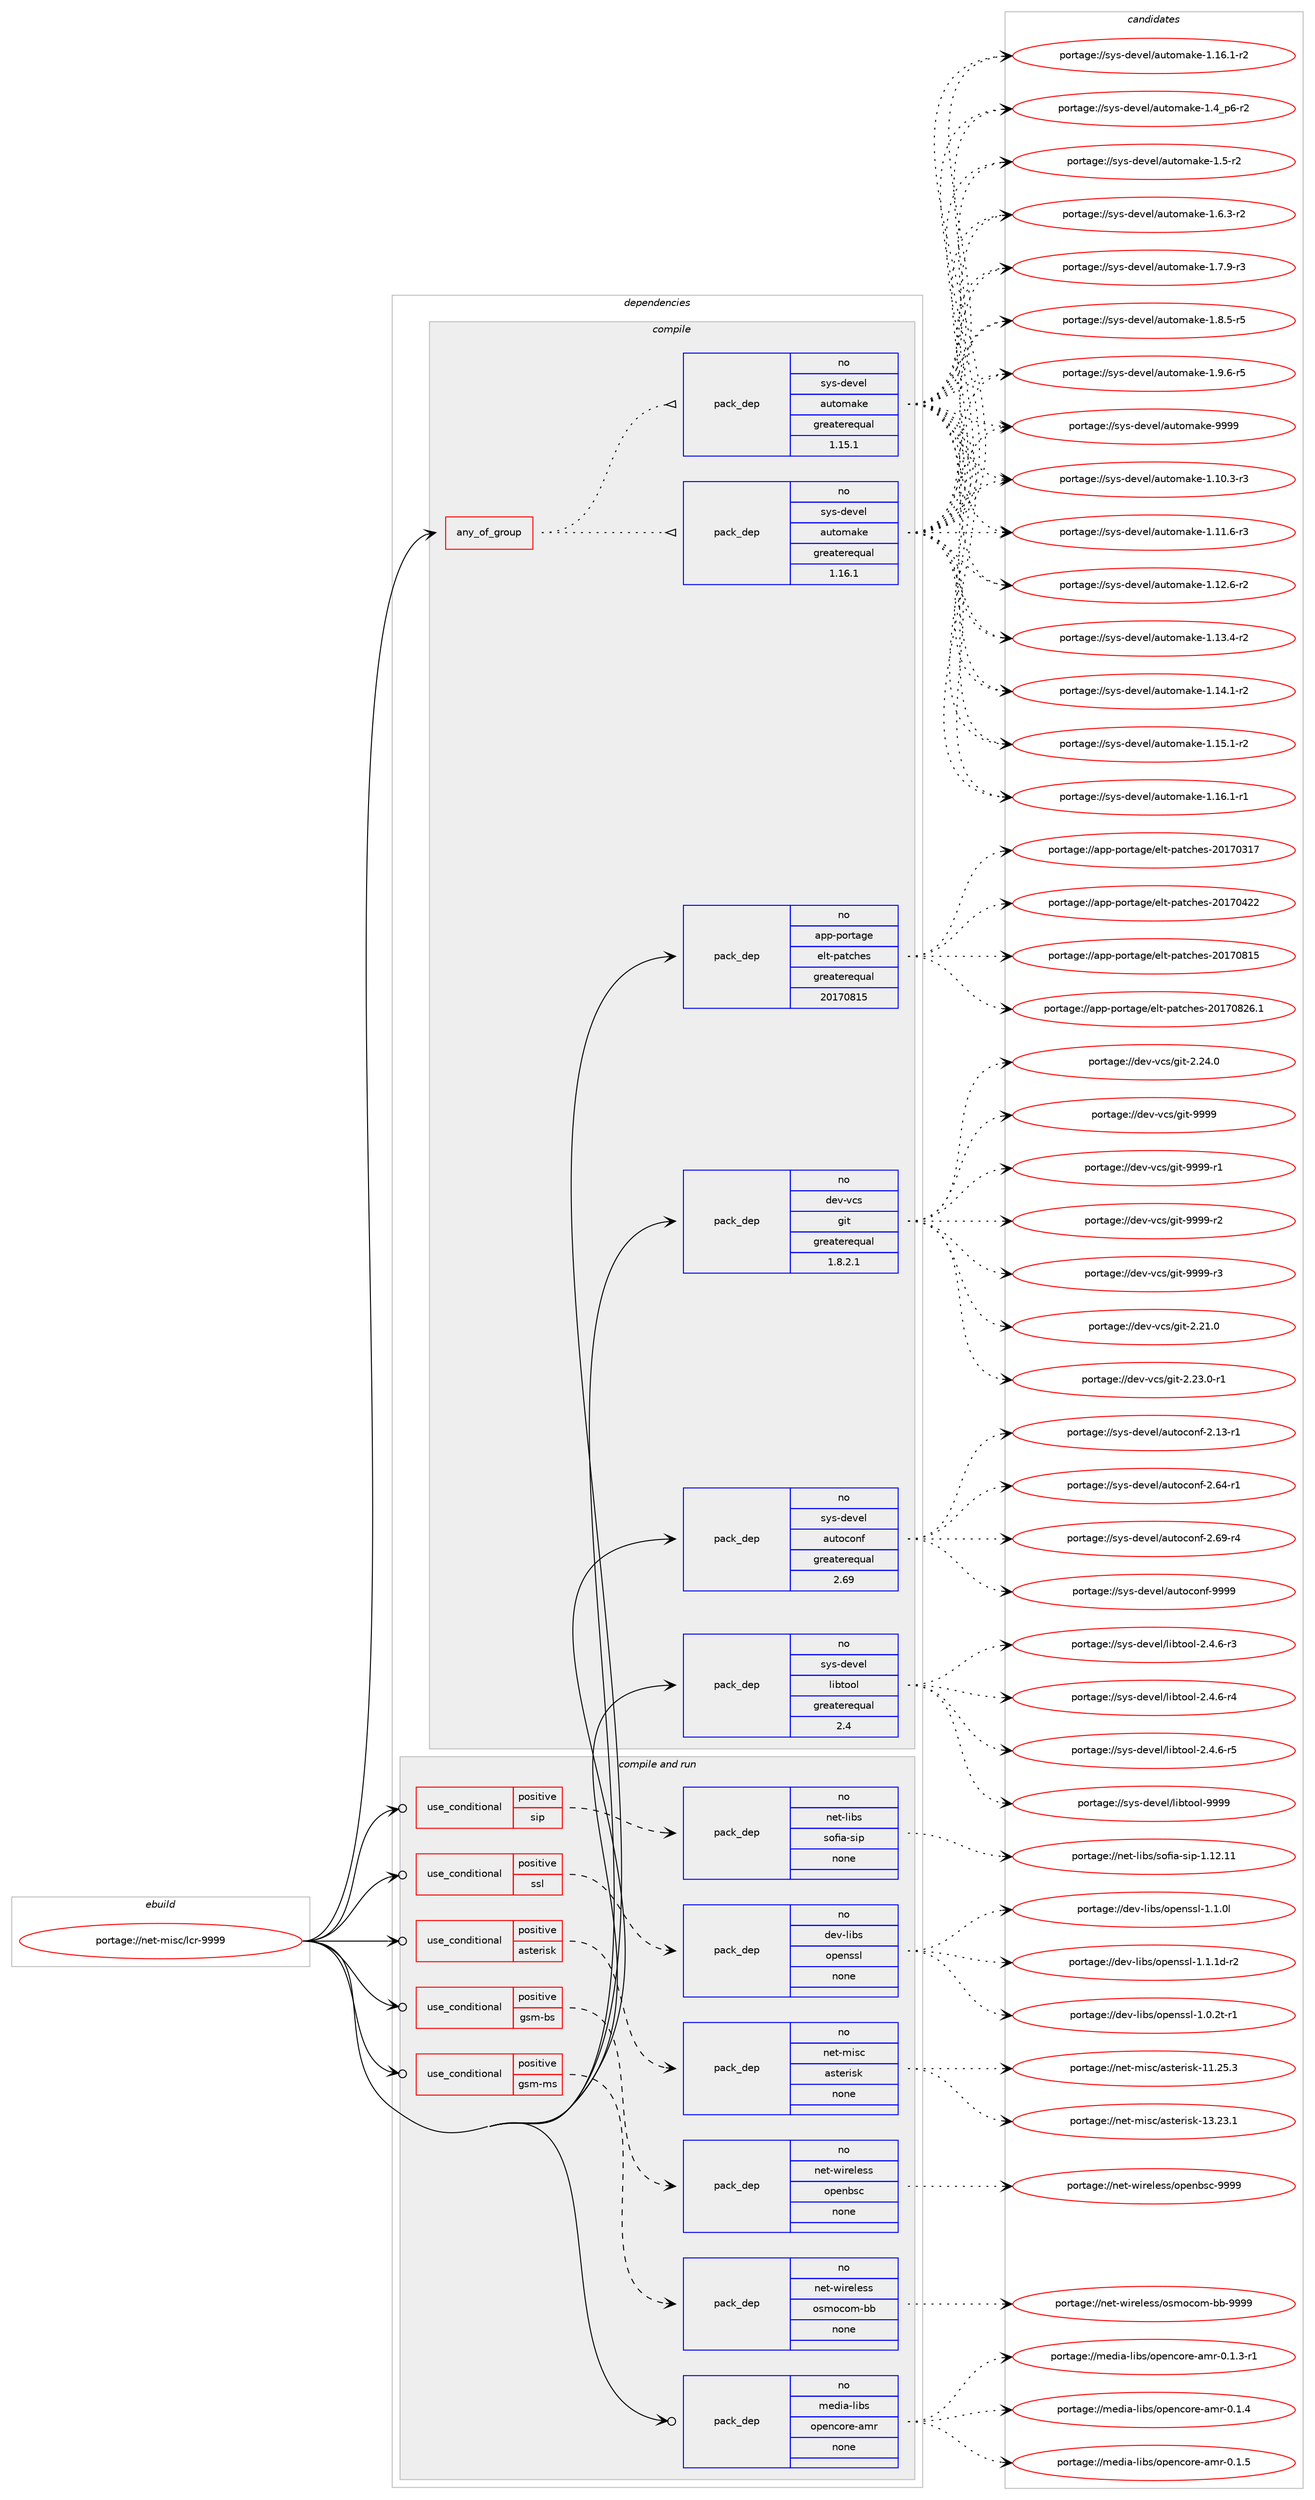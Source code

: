 digraph prolog {

# *************
# Graph options
# *************

newrank=true;
concentrate=true;
compound=true;
graph [rankdir=LR,fontname=Helvetica,fontsize=10,ranksep=1.5];#, ranksep=2.5, nodesep=0.2];
edge  [arrowhead=vee];
node  [fontname=Helvetica,fontsize=10];

# **********
# The ebuild
# **********

subgraph cluster_leftcol {
color=gray;
rank=same;
label=<<i>ebuild</i>>;
id [label="portage://net-misc/lcr-9999", color=red, width=4, href="../net-misc/lcr-9999.svg"];
}

# ****************
# The dependencies
# ****************

subgraph cluster_midcol {
color=gray;
label=<<i>dependencies</i>>;
subgraph cluster_compile {
fillcolor="#eeeeee";
style=filled;
label=<<i>compile</i>>;
subgraph any5949 {
dependency367001 [label=<<TABLE BORDER="0" CELLBORDER="1" CELLSPACING="0" CELLPADDING="4"><TR><TD CELLPADDING="10">any_of_group</TD></TR></TABLE>>, shape=none, color=red];subgraph pack269006 {
dependency367002 [label=<<TABLE BORDER="0" CELLBORDER="1" CELLSPACING="0" CELLPADDING="4" WIDTH="220"><TR><TD ROWSPAN="6" CELLPADDING="30">pack_dep</TD></TR><TR><TD WIDTH="110">no</TD></TR><TR><TD>sys-devel</TD></TR><TR><TD>automake</TD></TR><TR><TD>greaterequal</TD></TR><TR><TD>1.16.1</TD></TR></TABLE>>, shape=none, color=blue];
}
dependency367001:e -> dependency367002:w [weight=20,style="dotted",arrowhead="oinv"];
subgraph pack269007 {
dependency367003 [label=<<TABLE BORDER="0" CELLBORDER="1" CELLSPACING="0" CELLPADDING="4" WIDTH="220"><TR><TD ROWSPAN="6" CELLPADDING="30">pack_dep</TD></TR><TR><TD WIDTH="110">no</TD></TR><TR><TD>sys-devel</TD></TR><TR><TD>automake</TD></TR><TR><TD>greaterequal</TD></TR><TR><TD>1.15.1</TD></TR></TABLE>>, shape=none, color=blue];
}
dependency367001:e -> dependency367003:w [weight=20,style="dotted",arrowhead="oinv"];
}
id:e -> dependency367001:w [weight=20,style="solid",arrowhead="vee"];
subgraph pack269008 {
dependency367004 [label=<<TABLE BORDER="0" CELLBORDER="1" CELLSPACING="0" CELLPADDING="4" WIDTH="220"><TR><TD ROWSPAN="6" CELLPADDING="30">pack_dep</TD></TR><TR><TD WIDTH="110">no</TD></TR><TR><TD>app-portage</TD></TR><TR><TD>elt-patches</TD></TR><TR><TD>greaterequal</TD></TR><TR><TD>20170815</TD></TR></TABLE>>, shape=none, color=blue];
}
id:e -> dependency367004:w [weight=20,style="solid",arrowhead="vee"];
subgraph pack269009 {
dependency367005 [label=<<TABLE BORDER="0" CELLBORDER="1" CELLSPACING="0" CELLPADDING="4" WIDTH="220"><TR><TD ROWSPAN="6" CELLPADDING="30">pack_dep</TD></TR><TR><TD WIDTH="110">no</TD></TR><TR><TD>dev-vcs</TD></TR><TR><TD>git</TD></TR><TR><TD>greaterequal</TD></TR><TR><TD>1.8.2.1</TD></TR></TABLE>>, shape=none, color=blue];
}
id:e -> dependency367005:w [weight=20,style="solid",arrowhead="vee"];
subgraph pack269010 {
dependency367006 [label=<<TABLE BORDER="0" CELLBORDER="1" CELLSPACING="0" CELLPADDING="4" WIDTH="220"><TR><TD ROWSPAN="6" CELLPADDING="30">pack_dep</TD></TR><TR><TD WIDTH="110">no</TD></TR><TR><TD>sys-devel</TD></TR><TR><TD>autoconf</TD></TR><TR><TD>greaterequal</TD></TR><TR><TD>2.69</TD></TR></TABLE>>, shape=none, color=blue];
}
id:e -> dependency367006:w [weight=20,style="solid",arrowhead="vee"];
subgraph pack269011 {
dependency367007 [label=<<TABLE BORDER="0" CELLBORDER="1" CELLSPACING="0" CELLPADDING="4" WIDTH="220"><TR><TD ROWSPAN="6" CELLPADDING="30">pack_dep</TD></TR><TR><TD WIDTH="110">no</TD></TR><TR><TD>sys-devel</TD></TR><TR><TD>libtool</TD></TR><TR><TD>greaterequal</TD></TR><TR><TD>2.4</TD></TR></TABLE>>, shape=none, color=blue];
}
id:e -> dependency367007:w [weight=20,style="solid",arrowhead="vee"];
}
subgraph cluster_compileandrun {
fillcolor="#eeeeee";
style=filled;
label=<<i>compile and run</i>>;
subgraph cond91894 {
dependency367008 [label=<<TABLE BORDER="0" CELLBORDER="1" CELLSPACING="0" CELLPADDING="4"><TR><TD ROWSPAN="3" CELLPADDING="10">use_conditional</TD></TR><TR><TD>positive</TD></TR><TR><TD>asterisk</TD></TR></TABLE>>, shape=none, color=red];
subgraph pack269012 {
dependency367009 [label=<<TABLE BORDER="0" CELLBORDER="1" CELLSPACING="0" CELLPADDING="4" WIDTH="220"><TR><TD ROWSPAN="6" CELLPADDING="30">pack_dep</TD></TR><TR><TD WIDTH="110">no</TD></TR><TR><TD>net-misc</TD></TR><TR><TD>asterisk</TD></TR><TR><TD>none</TD></TR><TR><TD></TD></TR></TABLE>>, shape=none, color=blue];
}
dependency367008:e -> dependency367009:w [weight=20,style="dashed",arrowhead="vee"];
}
id:e -> dependency367008:w [weight=20,style="solid",arrowhead="odotvee"];
subgraph cond91895 {
dependency367010 [label=<<TABLE BORDER="0" CELLBORDER="1" CELLSPACING="0" CELLPADDING="4"><TR><TD ROWSPAN="3" CELLPADDING="10">use_conditional</TD></TR><TR><TD>positive</TD></TR><TR><TD>gsm-bs</TD></TR></TABLE>>, shape=none, color=red];
subgraph pack269013 {
dependency367011 [label=<<TABLE BORDER="0" CELLBORDER="1" CELLSPACING="0" CELLPADDING="4" WIDTH="220"><TR><TD ROWSPAN="6" CELLPADDING="30">pack_dep</TD></TR><TR><TD WIDTH="110">no</TD></TR><TR><TD>net-wireless</TD></TR><TR><TD>openbsc</TD></TR><TR><TD>none</TD></TR><TR><TD></TD></TR></TABLE>>, shape=none, color=blue];
}
dependency367010:e -> dependency367011:w [weight=20,style="dashed",arrowhead="vee"];
}
id:e -> dependency367010:w [weight=20,style="solid",arrowhead="odotvee"];
subgraph cond91896 {
dependency367012 [label=<<TABLE BORDER="0" CELLBORDER="1" CELLSPACING="0" CELLPADDING="4"><TR><TD ROWSPAN="3" CELLPADDING="10">use_conditional</TD></TR><TR><TD>positive</TD></TR><TR><TD>gsm-ms</TD></TR></TABLE>>, shape=none, color=red];
subgraph pack269014 {
dependency367013 [label=<<TABLE BORDER="0" CELLBORDER="1" CELLSPACING="0" CELLPADDING="4" WIDTH="220"><TR><TD ROWSPAN="6" CELLPADDING="30">pack_dep</TD></TR><TR><TD WIDTH="110">no</TD></TR><TR><TD>net-wireless</TD></TR><TR><TD>osmocom-bb</TD></TR><TR><TD>none</TD></TR><TR><TD></TD></TR></TABLE>>, shape=none, color=blue];
}
dependency367012:e -> dependency367013:w [weight=20,style="dashed",arrowhead="vee"];
}
id:e -> dependency367012:w [weight=20,style="solid",arrowhead="odotvee"];
subgraph cond91897 {
dependency367014 [label=<<TABLE BORDER="0" CELLBORDER="1" CELLSPACING="0" CELLPADDING="4"><TR><TD ROWSPAN="3" CELLPADDING="10">use_conditional</TD></TR><TR><TD>positive</TD></TR><TR><TD>sip</TD></TR></TABLE>>, shape=none, color=red];
subgraph pack269015 {
dependency367015 [label=<<TABLE BORDER="0" CELLBORDER="1" CELLSPACING="0" CELLPADDING="4" WIDTH="220"><TR><TD ROWSPAN="6" CELLPADDING="30">pack_dep</TD></TR><TR><TD WIDTH="110">no</TD></TR><TR><TD>net-libs</TD></TR><TR><TD>sofia-sip</TD></TR><TR><TD>none</TD></TR><TR><TD></TD></TR></TABLE>>, shape=none, color=blue];
}
dependency367014:e -> dependency367015:w [weight=20,style="dashed",arrowhead="vee"];
}
id:e -> dependency367014:w [weight=20,style="solid",arrowhead="odotvee"];
subgraph cond91898 {
dependency367016 [label=<<TABLE BORDER="0" CELLBORDER="1" CELLSPACING="0" CELLPADDING="4"><TR><TD ROWSPAN="3" CELLPADDING="10">use_conditional</TD></TR><TR><TD>positive</TD></TR><TR><TD>ssl</TD></TR></TABLE>>, shape=none, color=red];
subgraph pack269016 {
dependency367017 [label=<<TABLE BORDER="0" CELLBORDER="1" CELLSPACING="0" CELLPADDING="4" WIDTH="220"><TR><TD ROWSPAN="6" CELLPADDING="30">pack_dep</TD></TR><TR><TD WIDTH="110">no</TD></TR><TR><TD>dev-libs</TD></TR><TR><TD>openssl</TD></TR><TR><TD>none</TD></TR><TR><TD></TD></TR></TABLE>>, shape=none, color=blue];
}
dependency367016:e -> dependency367017:w [weight=20,style="dashed",arrowhead="vee"];
}
id:e -> dependency367016:w [weight=20,style="solid",arrowhead="odotvee"];
subgraph pack269017 {
dependency367018 [label=<<TABLE BORDER="0" CELLBORDER="1" CELLSPACING="0" CELLPADDING="4" WIDTH="220"><TR><TD ROWSPAN="6" CELLPADDING="30">pack_dep</TD></TR><TR><TD WIDTH="110">no</TD></TR><TR><TD>media-libs</TD></TR><TR><TD>opencore-amr</TD></TR><TR><TD>none</TD></TR><TR><TD></TD></TR></TABLE>>, shape=none, color=blue];
}
id:e -> dependency367018:w [weight=20,style="solid",arrowhead="odotvee"];
}
subgraph cluster_run {
fillcolor="#eeeeee";
style=filled;
label=<<i>run</i>>;
}
}

# **************
# The candidates
# **************

subgraph cluster_choices {
rank=same;
color=gray;
label=<<i>candidates</i>>;

subgraph choice269006 {
color=black;
nodesep=1;
choiceportage11512111545100101118101108479711711611110997107101454946494846514511451 [label="portage://sys-devel/automake-1.10.3-r3", color=red, width=4,href="../sys-devel/automake-1.10.3-r3.svg"];
choiceportage11512111545100101118101108479711711611110997107101454946494946544511451 [label="portage://sys-devel/automake-1.11.6-r3", color=red, width=4,href="../sys-devel/automake-1.11.6-r3.svg"];
choiceportage11512111545100101118101108479711711611110997107101454946495046544511450 [label="portage://sys-devel/automake-1.12.6-r2", color=red, width=4,href="../sys-devel/automake-1.12.6-r2.svg"];
choiceportage11512111545100101118101108479711711611110997107101454946495146524511450 [label="portage://sys-devel/automake-1.13.4-r2", color=red, width=4,href="../sys-devel/automake-1.13.4-r2.svg"];
choiceportage11512111545100101118101108479711711611110997107101454946495246494511450 [label="portage://sys-devel/automake-1.14.1-r2", color=red, width=4,href="../sys-devel/automake-1.14.1-r2.svg"];
choiceportage11512111545100101118101108479711711611110997107101454946495346494511450 [label="portage://sys-devel/automake-1.15.1-r2", color=red, width=4,href="../sys-devel/automake-1.15.1-r2.svg"];
choiceportage11512111545100101118101108479711711611110997107101454946495446494511449 [label="portage://sys-devel/automake-1.16.1-r1", color=red, width=4,href="../sys-devel/automake-1.16.1-r1.svg"];
choiceportage11512111545100101118101108479711711611110997107101454946495446494511450 [label="portage://sys-devel/automake-1.16.1-r2", color=red, width=4,href="../sys-devel/automake-1.16.1-r2.svg"];
choiceportage115121115451001011181011084797117116111109971071014549465295112544511450 [label="portage://sys-devel/automake-1.4_p6-r2", color=red, width=4,href="../sys-devel/automake-1.4_p6-r2.svg"];
choiceportage11512111545100101118101108479711711611110997107101454946534511450 [label="portage://sys-devel/automake-1.5-r2", color=red, width=4,href="../sys-devel/automake-1.5-r2.svg"];
choiceportage115121115451001011181011084797117116111109971071014549465446514511450 [label="portage://sys-devel/automake-1.6.3-r2", color=red, width=4,href="../sys-devel/automake-1.6.3-r2.svg"];
choiceportage115121115451001011181011084797117116111109971071014549465546574511451 [label="portage://sys-devel/automake-1.7.9-r3", color=red, width=4,href="../sys-devel/automake-1.7.9-r3.svg"];
choiceportage115121115451001011181011084797117116111109971071014549465646534511453 [label="portage://sys-devel/automake-1.8.5-r5", color=red, width=4,href="../sys-devel/automake-1.8.5-r5.svg"];
choiceportage115121115451001011181011084797117116111109971071014549465746544511453 [label="portage://sys-devel/automake-1.9.6-r5", color=red, width=4,href="../sys-devel/automake-1.9.6-r5.svg"];
choiceportage115121115451001011181011084797117116111109971071014557575757 [label="portage://sys-devel/automake-9999", color=red, width=4,href="../sys-devel/automake-9999.svg"];
dependency367002:e -> choiceportage11512111545100101118101108479711711611110997107101454946494846514511451:w [style=dotted,weight="100"];
dependency367002:e -> choiceportage11512111545100101118101108479711711611110997107101454946494946544511451:w [style=dotted,weight="100"];
dependency367002:e -> choiceportage11512111545100101118101108479711711611110997107101454946495046544511450:w [style=dotted,weight="100"];
dependency367002:e -> choiceportage11512111545100101118101108479711711611110997107101454946495146524511450:w [style=dotted,weight="100"];
dependency367002:e -> choiceportage11512111545100101118101108479711711611110997107101454946495246494511450:w [style=dotted,weight="100"];
dependency367002:e -> choiceportage11512111545100101118101108479711711611110997107101454946495346494511450:w [style=dotted,weight="100"];
dependency367002:e -> choiceportage11512111545100101118101108479711711611110997107101454946495446494511449:w [style=dotted,weight="100"];
dependency367002:e -> choiceportage11512111545100101118101108479711711611110997107101454946495446494511450:w [style=dotted,weight="100"];
dependency367002:e -> choiceportage115121115451001011181011084797117116111109971071014549465295112544511450:w [style=dotted,weight="100"];
dependency367002:e -> choiceportage11512111545100101118101108479711711611110997107101454946534511450:w [style=dotted,weight="100"];
dependency367002:e -> choiceportage115121115451001011181011084797117116111109971071014549465446514511450:w [style=dotted,weight="100"];
dependency367002:e -> choiceportage115121115451001011181011084797117116111109971071014549465546574511451:w [style=dotted,weight="100"];
dependency367002:e -> choiceportage115121115451001011181011084797117116111109971071014549465646534511453:w [style=dotted,weight="100"];
dependency367002:e -> choiceportage115121115451001011181011084797117116111109971071014549465746544511453:w [style=dotted,weight="100"];
dependency367002:e -> choiceportage115121115451001011181011084797117116111109971071014557575757:w [style=dotted,weight="100"];
}
subgraph choice269007 {
color=black;
nodesep=1;
choiceportage11512111545100101118101108479711711611110997107101454946494846514511451 [label="portage://sys-devel/automake-1.10.3-r3", color=red, width=4,href="../sys-devel/automake-1.10.3-r3.svg"];
choiceportage11512111545100101118101108479711711611110997107101454946494946544511451 [label="portage://sys-devel/automake-1.11.6-r3", color=red, width=4,href="../sys-devel/automake-1.11.6-r3.svg"];
choiceportage11512111545100101118101108479711711611110997107101454946495046544511450 [label="portage://sys-devel/automake-1.12.6-r2", color=red, width=4,href="../sys-devel/automake-1.12.6-r2.svg"];
choiceportage11512111545100101118101108479711711611110997107101454946495146524511450 [label="portage://sys-devel/automake-1.13.4-r2", color=red, width=4,href="../sys-devel/automake-1.13.4-r2.svg"];
choiceportage11512111545100101118101108479711711611110997107101454946495246494511450 [label="portage://sys-devel/automake-1.14.1-r2", color=red, width=4,href="../sys-devel/automake-1.14.1-r2.svg"];
choiceportage11512111545100101118101108479711711611110997107101454946495346494511450 [label="portage://sys-devel/automake-1.15.1-r2", color=red, width=4,href="../sys-devel/automake-1.15.1-r2.svg"];
choiceportage11512111545100101118101108479711711611110997107101454946495446494511449 [label="portage://sys-devel/automake-1.16.1-r1", color=red, width=4,href="../sys-devel/automake-1.16.1-r1.svg"];
choiceportage11512111545100101118101108479711711611110997107101454946495446494511450 [label="portage://sys-devel/automake-1.16.1-r2", color=red, width=4,href="../sys-devel/automake-1.16.1-r2.svg"];
choiceportage115121115451001011181011084797117116111109971071014549465295112544511450 [label="portage://sys-devel/automake-1.4_p6-r2", color=red, width=4,href="../sys-devel/automake-1.4_p6-r2.svg"];
choiceportage11512111545100101118101108479711711611110997107101454946534511450 [label="portage://sys-devel/automake-1.5-r2", color=red, width=4,href="../sys-devel/automake-1.5-r2.svg"];
choiceportage115121115451001011181011084797117116111109971071014549465446514511450 [label="portage://sys-devel/automake-1.6.3-r2", color=red, width=4,href="../sys-devel/automake-1.6.3-r2.svg"];
choiceportage115121115451001011181011084797117116111109971071014549465546574511451 [label="portage://sys-devel/automake-1.7.9-r3", color=red, width=4,href="../sys-devel/automake-1.7.9-r3.svg"];
choiceportage115121115451001011181011084797117116111109971071014549465646534511453 [label="portage://sys-devel/automake-1.8.5-r5", color=red, width=4,href="../sys-devel/automake-1.8.5-r5.svg"];
choiceportage115121115451001011181011084797117116111109971071014549465746544511453 [label="portage://sys-devel/automake-1.9.6-r5", color=red, width=4,href="../sys-devel/automake-1.9.6-r5.svg"];
choiceportage115121115451001011181011084797117116111109971071014557575757 [label="portage://sys-devel/automake-9999", color=red, width=4,href="../sys-devel/automake-9999.svg"];
dependency367003:e -> choiceportage11512111545100101118101108479711711611110997107101454946494846514511451:w [style=dotted,weight="100"];
dependency367003:e -> choiceportage11512111545100101118101108479711711611110997107101454946494946544511451:w [style=dotted,weight="100"];
dependency367003:e -> choiceportage11512111545100101118101108479711711611110997107101454946495046544511450:w [style=dotted,weight="100"];
dependency367003:e -> choiceportage11512111545100101118101108479711711611110997107101454946495146524511450:w [style=dotted,weight="100"];
dependency367003:e -> choiceportage11512111545100101118101108479711711611110997107101454946495246494511450:w [style=dotted,weight="100"];
dependency367003:e -> choiceportage11512111545100101118101108479711711611110997107101454946495346494511450:w [style=dotted,weight="100"];
dependency367003:e -> choiceportage11512111545100101118101108479711711611110997107101454946495446494511449:w [style=dotted,weight="100"];
dependency367003:e -> choiceportage11512111545100101118101108479711711611110997107101454946495446494511450:w [style=dotted,weight="100"];
dependency367003:e -> choiceportage115121115451001011181011084797117116111109971071014549465295112544511450:w [style=dotted,weight="100"];
dependency367003:e -> choiceportage11512111545100101118101108479711711611110997107101454946534511450:w [style=dotted,weight="100"];
dependency367003:e -> choiceportage115121115451001011181011084797117116111109971071014549465446514511450:w [style=dotted,weight="100"];
dependency367003:e -> choiceportage115121115451001011181011084797117116111109971071014549465546574511451:w [style=dotted,weight="100"];
dependency367003:e -> choiceportage115121115451001011181011084797117116111109971071014549465646534511453:w [style=dotted,weight="100"];
dependency367003:e -> choiceportage115121115451001011181011084797117116111109971071014549465746544511453:w [style=dotted,weight="100"];
dependency367003:e -> choiceportage115121115451001011181011084797117116111109971071014557575757:w [style=dotted,weight="100"];
}
subgraph choice269008 {
color=black;
nodesep=1;
choiceportage97112112451121111141169710310147101108116451129711699104101115455048495548514955 [label="portage://app-portage/elt-patches-20170317", color=red, width=4,href="../app-portage/elt-patches-20170317.svg"];
choiceportage97112112451121111141169710310147101108116451129711699104101115455048495548525050 [label="portage://app-portage/elt-patches-20170422", color=red, width=4,href="../app-portage/elt-patches-20170422.svg"];
choiceportage97112112451121111141169710310147101108116451129711699104101115455048495548564953 [label="portage://app-portage/elt-patches-20170815", color=red, width=4,href="../app-portage/elt-patches-20170815.svg"];
choiceportage971121124511211111411697103101471011081164511297116991041011154550484955485650544649 [label="portage://app-portage/elt-patches-20170826.1", color=red, width=4,href="../app-portage/elt-patches-20170826.1.svg"];
dependency367004:e -> choiceportage97112112451121111141169710310147101108116451129711699104101115455048495548514955:w [style=dotted,weight="100"];
dependency367004:e -> choiceportage97112112451121111141169710310147101108116451129711699104101115455048495548525050:w [style=dotted,weight="100"];
dependency367004:e -> choiceportage97112112451121111141169710310147101108116451129711699104101115455048495548564953:w [style=dotted,weight="100"];
dependency367004:e -> choiceportage971121124511211111411697103101471011081164511297116991041011154550484955485650544649:w [style=dotted,weight="100"];
}
subgraph choice269009 {
color=black;
nodesep=1;
choiceportage10010111845118991154710310511645504650494648 [label="portage://dev-vcs/git-2.21.0", color=red, width=4,href="../dev-vcs/git-2.21.0.svg"];
choiceportage100101118451189911547103105116455046505146484511449 [label="portage://dev-vcs/git-2.23.0-r1", color=red, width=4,href="../dev-vcs/git-2.23.0-r1.svg"];
choiceportage10010111845118991154710310511645504650524648 [label="portage://dev-vcs/git-2.24.0", color=red, width=4,href="../dev-vcs/git-2.24.0.svg"];
choiceportage1001011184511899115471031051164557575757 [label="portage://dev-vcs/git-9999", color=red, width=4,href="../dev-vcs/git-9999.svg"];
choiceportage10010111845118991154710310511645575757574511449 [label="portage://dev-vcs/git-9999-r1", color=red, width=4,href="../dev-vcs/git-9999-r1.svg"];
choiceportage10010111845118991154710310511645575757574511450 [label="portage://dev-vcs/git-9999-r2", color=red, width=4,href="../dev-vcs/git-9999-r2.svg"];
choiceportage10010111845118991154710310511645575757574511451 [label="portage://dev-vcs/git-9999-r3", color=red, width=4,href="../dev-vcs/git-9999-r3.svg"];
dependency367005:e -> choiceportage10010111845118991154710310511645504650494648:w [style=dotted,weight="100"];
dependency367005:e -> choiceportage100101118451189911547103105116455046505146484511449:w [style=dotted,weight="100"];
dependency367005:e -> choiceportage10010111845118991154710310511645504650524648:w [style=dotted,weight="100"];
dependency367005:e -> choiceportage1001011184511899115471031051164557575757:w [style=dotted,weight="100"];
dependency367005:e -> choiceportage10010111845118991154710310511645575757574511449:w [style=dotted,weight="100"];
dependency367005:e -> choiceportage10010111845118991154710310511645575757574511450:w [style=dotted,weight="100"];
dependency367005:e -> choiceportage10010111845118991154710310511645575757574511451:w [style=dotted,weight="100"];
}
subgraph choice269010 {
color=black;
nodesep=1;
choiceportage1151211154510010111810110847971171161119911111010245504649514511449 [label="portage://sys-devel/autoconf-2.13-r1", color=red, width=4,href="../sys-devel/autoconf-2.13-r1.svg"];
choiceportage1151211154510010111810110847971171161119911111010245504654524511449 [label="portage://sys-devel/autoconf-2.64-r1", color=red, width=4,href="../sys-devel/autoconf-2.64-r1.svg"];
choiceportage1151211154510010111810110847971171161119911111010245504654574511452 [label="portage://sys-devel/autoconf-2.69-r4", color=red, width=4,href="../sys-devel/autoconf-2.69-r4.svg"];
choiceportage115121115451001011181011084797117116111991111101024557575757 [label="portage://sys-devel/autoconf-9999", color=red, width=4,href="../sys-devel/autoconf-9999.svg"];
dependency367006:e -> choiceportage1151211154510010111810110847971171161119911111010245504649514511449:w [style=dotted,weight="100"];
dependency367006:e -> choiceportage1151211154510010111810110847971171161119911111010245504654524511449:w [style=dotted,weight="100"];
dependency367006:e -> choiceportage1151211154510010111810110847971171161119911111010245504654574511452:w [style=dotted,weight="100"];
dependency367006:e -> choiceportage115121115451001011181011084797117116111991111101024557575757:w [style=dotted,weight="100"];
}
subgraph choice269011 {
color=black;
nodesep=1;
choiceportage1151211154510010111810110847108105981161111111084550465246544511451 [label="portage://sys-devel/libtool-2.4.6-r3", color=red, width=4,href="../sys-devel/libtool-2.4.6-r3.svg"];
choiceportage1151211154510010111810110847108105981161111111084550465246544511452 [label="portage://sys-devel/libtool-2.4.6-r4", color=red, width=4,href="../sys-devel/libtool-2.4.6-r4.svg"];
choiceportage1151211154510010111810110847108105981161111111084550465246544511453 [label="portage://sys-devel/libtool-2.4.6-r5", color=red, width=4,href="../sys-devel/libtool-2.4.6-r5.svg"];
choiceportage1151211154510010111810110847108105981161111111084557575757 [label="portage://sys-devel/libtool-9999", color=red, width=4,href="../sys-devel/libtool-9999.svg"];
dependency367007:e -> choiceportage1151211154510010111810110847108105981161111111084550465246544511451:w [style=dotted,weight="100"];
dependency367007:e -> choiceportage1151211154510010111810110847108105981161111111084550465246544511452:w [style=dotted,weight="100"];
dependency367007:e -> choiceportage1151211154510010111810110847108105981161111111084550465246544511453:w [style=dotted,weight="100"];
dependency367007:e -> choiceportage1151211154510010111810110847108105981161111111084557575757:w [style=dotted,weight="100"];
}
subgraph choice269012 {
color=black;
nodesep=1;
choiceportage110101116451091051159947971151161011141051151074549494650534651 [label="portage://net-misc/asterisk-11.25.3", color=red, width=4,href="../net-misc/asterisk-11.25.3.svg"];
choiceportage110101116451091051159947971151161011141051151074549514650514649 [label="portage://net-misc/asterisk-13.23.1", color=red, width=4,href="../net-misc/asterisk-13.23.1.svg"];
dependency367009:e -> choiceportage110101116451091051159947971151161011141051151074549494650534651:w [style=dotted,weight="100"];
dependency367009:e -> choiceportage110101116451091051159947971151161011141051151074549514650514649:w [style=dotted,weight="100"];
}
subgraph choice269013 {
color=black;
nodesep=1;
choiceportage110101116451191051141011081011151154711111210111098115994557575757 [label="portage://net-wireless/openbsc-9999", color=red, width=4,href="../net-wireless/openbsc-9999.svg"];
dependency367011:e -> choiceportage110101116451191051141011081011151154711111210111098115994557575757:w [style=dotted,weight="100"];
}
subgraph choice269014 {
color=black;
nodesep=1;
choiceportage1101011164511910511410110810111511547111115109111991111094598984557575757 [label="portage://net-wireless/osmocom-bb-9999", color=red, width=4,href="../net-wireless/osmocom-bb-9999.svg"];
dependency367013:e -> choiceportage1101011164511910511410110810111511547111115109111991111094598984557575757:w [style=dotted,weight="100"];
}
subgraph choice269015 {
color=black;
nodesep=1;
choiceportage11010111645108105981154711511110210597451151051124549464950464949 [label="portage://net-libs/sofia-sip-1.12.11", color=red, width=4,href="../net-libs/sofia-sip-1.12.11.svg"];
dependency367015:e -> choiceportage11010111645108105981154711511110210597451151051124549464950464949:w [style=dotted,weight="100"];
}
subgraph choice269016 {
color=black;
nodesep=1;
choiceportage1001011184510810598115471111121011101151151084549464846501164511449 [label="portage://dev-libs/openssl-1.0.2t-r1", color=red, width=4,href="../dev-libs/openssl-1.0.2t-r1.svg"];
choiceportage100101118451081059811547111112101110115115108454946494648108 [label="portage://dev-libs/openssl-1.1.0l", color=red, width=4,href="../dev-libs/openssl-1.1.0l.svg"];
choiceportage1001011184510810598115471111121011101151151084549464946491004511450 [label="portage://dev-libs/openssl-1.1.1d-r2", color=red, width=4,href="../dev-libs/openssl-1.1.1d-r2.svg"];
dependency367017:e -> choiceportage1001011184510810598115471111121011101151151084549464846501164511449:w [style=dotted,weight="100"];
dependency367017:e -> choiceportage100101118451081059811547111112101110115115108454946494648108:w [style=dotted,weight="100"];
dependency367017:e -> choiceportage1001011184510810598115471111121011101151151084549464946491004511450:w [style=dotted,weight="100"];
}
subgraph choice269017 {
color=black;
nodesep=1;
choiceportage109101100105974510810598115471111121011109911111410145971091144548464946514511449 [label="portage://media-libs/opencore-amr-0.1.3-r1", color=red, width=4,href="../media-libs/opencore-amr-0.1.3-r1.svg"];
choiceportage10910110010597451081059811547111112101110991111141014597109114454846494652 [label="portage://media-libs/opencore-amr-0.1.4", color=red, width=4,href="../media-libs/opencore-amr-0.1.4.svg"];
choiceportage10910110010597451081059811547111112101110991111141014597109114454846494653 [label="portage://media-libs/opencore-amr-0.1.5", color=red, width=4,href="../media-libs/opencore-amr-0.1.5.svg"];
dependency367018:e -> choiceportage109101100105974510810598115471111121011109911111410145971091144548464946514511449:w [style=dotted,weight="100"];
dependency367018:e -> choiceportage10910110010597451081059811547111112101110991111141014597109114454846494652:w [style=dotted,weight="100"];
dependency367018:e -> choiceportage10910110010597451081059811547111112101110991111141014597109114454846494653:w [style=dotted,weight="100"];
}
}

}
